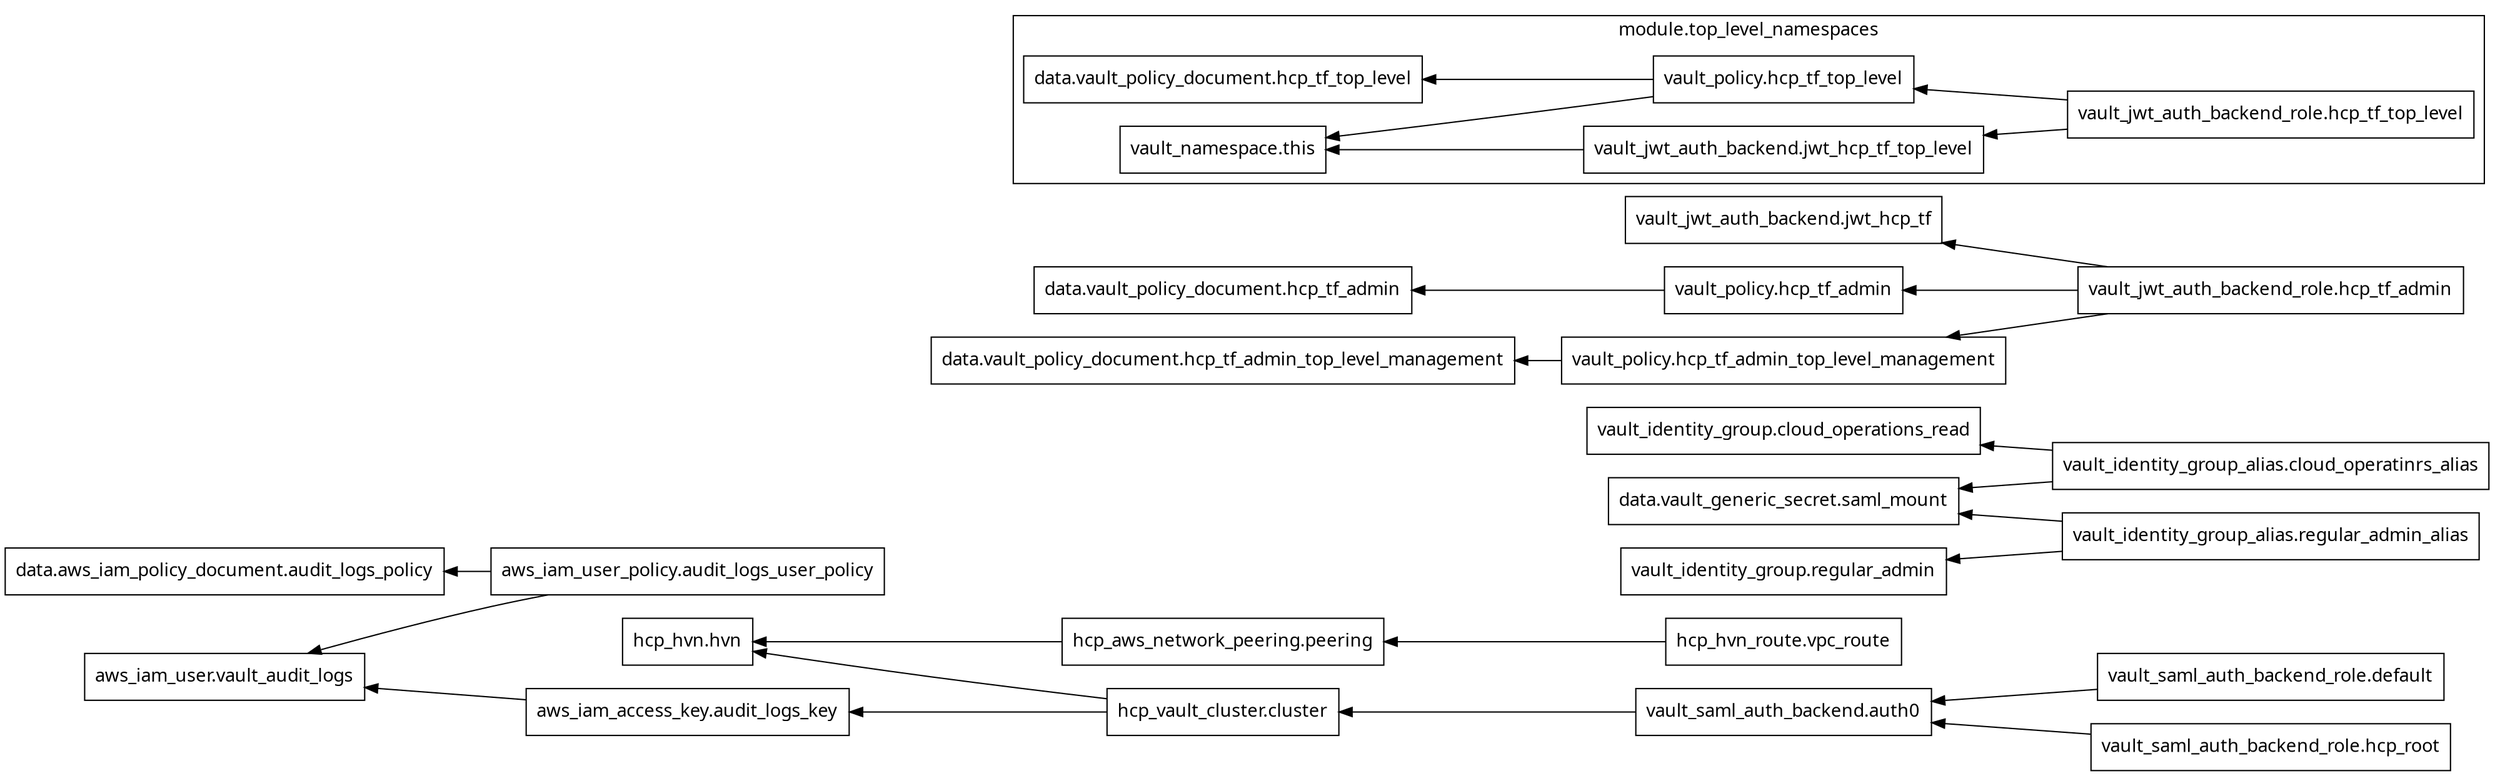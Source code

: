 digraph G {
  rankdir = "RL";
  node [shape = rect, fontname = "sans-serif"];
  "data.aws_iam_policy_document.audit_logs_policy" [label="data.aws_iam_policy_document.audit_logs_policy"];
  "data.vault_generic_secret.saml_mount" [label="data.vault_generic_secret.saml_mount"];
  "data.vault_policy_document.hcp_tf_admin" [label="data.vault_policy_document.hcp_tf_admin"];
  "data.vault_policy_document.hcp_tf_admin_top_level_management" [label="data.vault_policy_document.hcp_tf_admin_top_level_management"];
  "aws_iam_access_key.audit_logs_key" [label="aws_iam_access_key.audit_logs_key"];
  "aws_iam_user.vault_audit_logs" [label="aws_iam_user.vault_audit_logs"];
  "aws_iam_user_policy.audit_logs_user_policy" [label="aws_iam_user_policy.audit_logs_user_policy"];
  "hcp_aws_network_peering.peering" [label="hcp_aws_network_peering.peering"];
  "hcp_hvn.hvn" [label="hcp_hvn.hvn"];
  "hcp_hvn_route.vpc_route" [label="hcp_hvn_route.vpc_route"];
  "hcp_vault_cluster.cluster" [label="hcp_vault_cluster.cluster"];
  "vault_identity_group.cloud_operations_read" [label="vault_identity_group.cloud_operations_read"];
  "vault_identity_group.regular_admin" [label="vault_identity_group.regular_admin"];
  "vault_identity_group_alias.cloud_operatinrs_alias" [label="vault_identity_group_alias.cloud_operatinrs_alias"];
  "vault_identity_group_alias.regular_admin_alias" [label="vault_identity_group_alias.regular_admin_alias"];
  "vault_jwt_auth_backend.jwt_hcp_tf" [label="vault_jwt_auth_backend.jwt_hcp_tf"];
  "vault_jwt_auth_backend_role.hcp_tf_admin" [label="vault_jwt_auth_backend_role.hcp_tf_admin"];
  "vault_policy.hcp_tf_admin" [label="vault_policy.hcp_tf_admin"];
  "vault_policy.hcp_tf_admin_top_level_management" [label="vault_policy.hcp_tf_admin_top_level_management"];
  "vault_saml_auth_backend.auth0" [label="vault_saml_auth_backend.auth0"];
  "vault_saml_auth_backend_role.default" [label="vault_saml_auth_backend_role.default"];
  "vault_saml_auth_backend_role.hcp_root" [label="vault_saml_auth_backend_role.hcp_root"];
  subgraph "cluster_module.top_level_namespaces" {
    label = "module.top_level_namespaces"
    fontname = "sans-serif"
    "module.top_level_namespaces.data.vault_policy_document.hcp_tf_top_level" [label="data.vault_policy_document.hcp_tf_top_level"];
    "module.top_level_namespaces.vault_jwt_auth_backend.jwt_hcp_tf_top_level" [label="vault_jwt_auth_backend.jwt_hcp_tf_top_level"];
    "module.top_level_namespaces.vault_jwt_auth_backend_role.hcp_tf_top_level" [label="vault_jwt_auth_backend_role.hcp_tf_top_level"];
    "module.top_level_namespaces.vault_namespace.this" [label="vault_namespace.this"];
    "module.top_level_namespaces.vault_policy.hcp_tf_top_level" [label="vault_policy.hcp_tf_top_level"];
  }
  "aws_iam_access_key.audit_logs_key" -> "aws_iam_user.vault_audit_logs";
  "aws_iam_user_policy.audit_logs_user_policy" -> "data.aws_iam_policy_document.audit_logs_policy";
  "aws_iam_user_policy.audit_logs_user_policy" -> "aws_iam_user.vault_audit_logs";
  "hcp_aws_network_peering.peering" -> "hcp_hvn.hvn";
  "hcp_hvn_route.vpc_route" -> "hcp_aws_network_peering.peering";
  "hcp_vault_cluster.cluster" -> "aws_iam_access_key.audit_logs_key";
  "hcp_vault_cluster.cluster" -> "hcp_hvn.hvn";
  "vault_identity_group_alias.cloud_operatinrs_alias" -> "data.vault_generic_secret.saml_mount";
  "vault_identity_group_alias.cloud_operatinrs_alias" -> "vault_identity_group.cloud_operations_read";
  "vault_identity_group_alias.regular_admin_alias" -> "data.vault_generic_secret.saml_mount";
  "vault_identity_group_alias.regular_admin_alias" -> "vault_identity_group.regular_admin";
  "vault_jwt_auth_backend_role.hcp_tf_admin" -> "vault_jwt_auth_backend.jwt_hcp_tf";
  "vault_jwt_auth_backend_role.hcp_tf_admin" -> "vault_policy.hcp_tf_admin";
  "vault_jwt_auth_backend_role.hcp_tf_admin" -> "vault_policy.hcp_tf_admin_top_level_management";
  "vault_policy.hcp_tf_admin" -> "data.vault_policy_document.hcp_tf_admin";
  "vault_policy.hcp_tf_admin_top_level_management" -> "data.vault_policy_document.hcp_tf_admin_top_level_management";
  "vault_saml_auth_backend.auth0" -> "hcp_vault_cluster.cluster";
  "vault_saml_auth_backend_role.default" -> "vault_saml_auth_backend.auth0";
  "vault_saml_auth_backend_role.hcp_root" -> "vault_saml_auth_backend.auth0";
  "module.top_level_namespaces.vault_jwt_auth_backend.jwt_hcp_tf_top_level" -> "module.top_level_namespaces.vault_namespace.this";
  "module.top_level_namespaces.vault_jwt_auth_backend_role.hcp_tf_top_level" -> "module.top_level_namespaces.vault_jwt_auth_backend.jwt_hcp_tf_top_level";
  "module.top_level_namespaces.vault_jwt_auth_backend_role.hcp_tf_top_level" -> "module.top_level_namespaces.vault_policy.hcp_tf_top_level";
  "module.top_level_namespaces.vault_policy.hcp_tf_top_level" -> "module.top_level_namespaces.data.vault_policy_document.hcp_tf_top_level";
  "module.top_level_namespaces.vault_policy.hcp_tf_top_level" -> "module.top_level_namespaces.vault_namespace.this";
}
